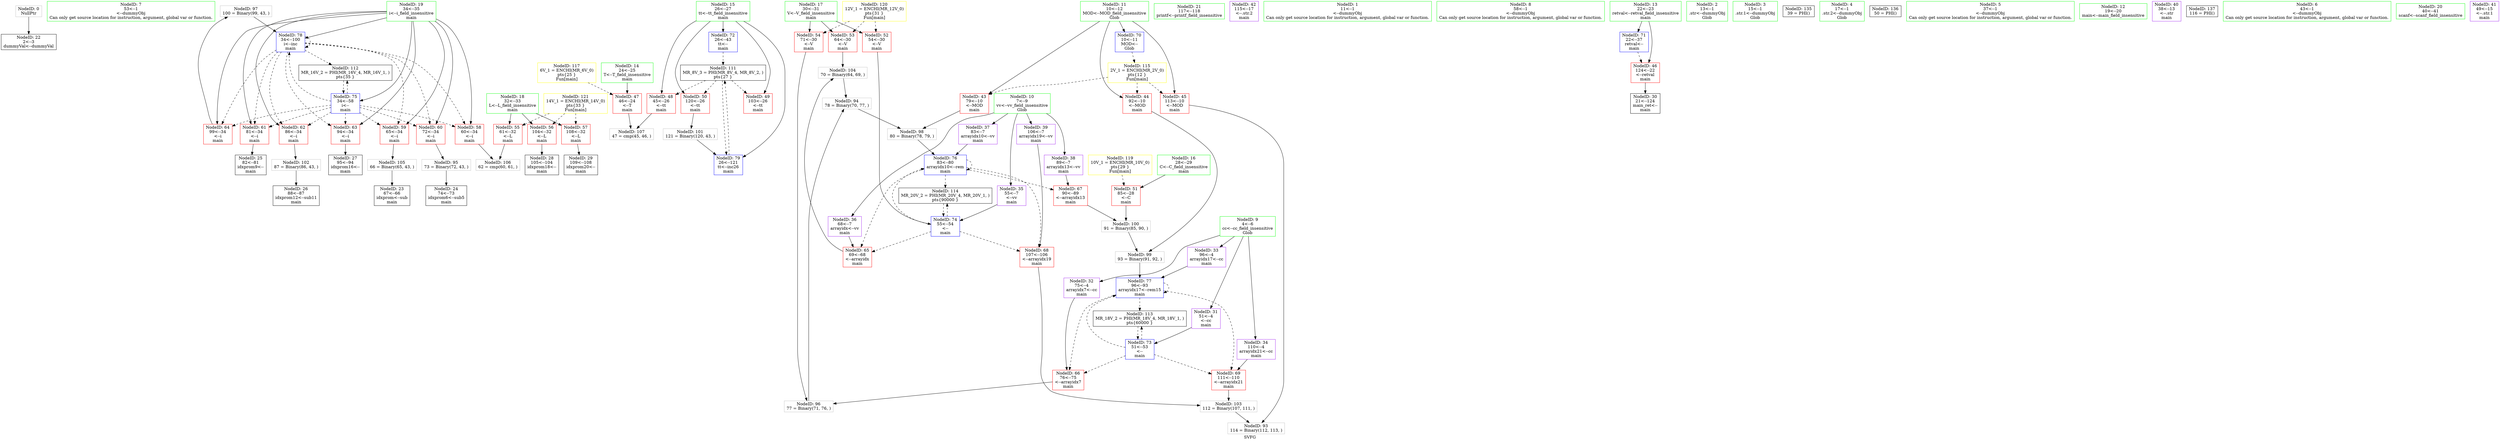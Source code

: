 digraph "SVFG" {
	label="SVFG";

	Node0x5603b0f00250 [shape=record,color=grey,label="{NodeID: 0\nNullPtr}"];
	Node0x5603b0f00250 -> Node0x5603b0f13e00[style=solid];
	Node0x5603b0f00400 [shape=record,color=green,label="{NodeID: 7\n53\<--1\n\<--dummyObj\nCan only get source location for instruction, argument, global var or function.}"];
	Node0x5603b0f15590 [shape=record,color=grey,label="{NodeID: 97\n100 = Binary(99, 43, )\n}"];
	Node0x5603b0f15590 -> Node0x5603b0f17c00[style=solid];
	Node0x5603b0f13720 [shape=record,color=green,label="{NodeID: 14\n24\<--25\nT\<--T_field_insensitive\nmain\n}"];
	Node0x5603b0f13720 -> Node0x5603b0f15280[style=solid];
	Node0x5603b0f19ff0 [shape=record,color=grey,label="{NodeID: 104\n70 = Binary(64, 69, )\n}"];
	Node0x5603b0f19ff0 -> Node0x5603b0f188e0[style=solid];
	Node0x5603b0f13d00 [shape=record,color=green,label="{NodeID: 21\n117\<--118\nprintf\<--printf_field_insensitive\n}"];
	Node0x5603b0f1f160 [shape=record,color=black,label="{NodeID: 111\nMR_8V_3 = PHI(MR_8V_4, MR_8V_2, )\npts\{27 \}\n}"];
	Node0x5603b0f1f160 -> Node0x5603b0f16370[style=dashed];
	Node0x5603b0f1f160 -> Node0x5603b0f16440[style=dashed];
	Node0x5603b0f1f160 -> Node0x5603b0f16510[style=dashed];
	Node0x5603b0f1f160 -> Node0x5603b0f17cd0[style=dashed];
	Node0x5603b0f14310 [shape=record,color=black,label="{NodeID: 28\n105\<--104\nidxprom18\<--\nmain\n}"];
	Node0x5603b0f148c0 [shape=record,color=purple,label="{NodeID: 35\n55\<--7\n\<--vv\nmain\n}"];
	Node0x5603b0f148c0 -> Node0x5603b0f178c0[style=solid];
	Node0x5603b0f14e70 [shape=record,color=purple,label="{NodeID: 42\n115\<--17\n\<--.str.2\nmain\n}"];
	Node0x5603b0f16440 [shape=record,color=red,label="{NodeID: 49\n103\<--26\n\<--tt\nmain\n}"];
	Node0x5603b0f169f0 [shape=record,color=red,label="{NodeID: 56\n104\<--32\n\<--L\nmain\n}"];
	Node0x5603b0f169f0 -> Node0x5603b0f14310[style=solid];
	Node0x5603b0f16fa0 [shape=record,color=red,label="{NodeID: 63\n94\<--34\n\<--i\nmain\n}"];
	Node0x5603b0f16fa0 -> Node0x5603b0f14240[style=solid];
	Node0x5603b0f17550 [shape=record,color=blue,label="{NodeID: 70\n10\<--11\nMOD\<--\nGlob }"];
	Node0x5603b0f17550 -> Node0x5603b0f20560[style=dashed];
	Node0x5603b0f17b30 [shape=record,color=blue,label="{NodeID: 77\n96\<--93\narrayidx17\<--rem15\nmain\n}"];
	Node0x5603b0f17b30 -> Node0x5603b0f17210[style=dashed];
	Node0x5603b0f17b30 -> Node0x5603b0f17480[style=dashed];
	Node0x5603b0f17b30 -> Node0x5603b0f17b30[style=dashed];
	Node0x5603b0f17b30 -> Node0x5603b0f1fb60[style=dashed];
	Node0x5603b0efeff0 [shape=record,color=green,label="{NodeID: 1\n11\<--1\n\<--dummyObj\nCan only get source location for instruction, argument, global var or function.}"];
	Node0x5603b0f00490 [shape=record,color=green,label="{NodeID: 8\n58\<--1\n\<--dummyObj\nCan only get source location for instruction, argument, global var or function.}"];
	Node0x5603b0f15710 [shape=record,color=grey,label="{NodeID: 98\n80 = Binary(78, 79, )\n}"];
	Node0x5603b0f15710 -> Node0x5603b0f17a60[style=solid];
	Node0x5603b0f137f0 [shape=record,color=green,label="{NodeID: 15\n26\<--27\ntt\<--tt_field_insensitive\nmain\n}"];
	Node0x5603b0f137f0 -> Node0x5603b0f16370[style=solid];
	Node0x5603b0f137f0 -> Node0x5603b0f16440[style=solid];
	Node0x5603b0f137f0 -> Node0x5603b0f16510[style=solid];
	Node0x5603b0f137f0 -> Node0x5603b0f17720[style=solid];
	Node0x5603b0f137f0 -> Node0x5603b0f17cd0[style=solid];
	Node0x5603b0f1a170 [shape=record,color=grey,label="{NodeID: 105\n66 = Binary(65, 43, )\n}"];
	Node0x5603b0f1a170 -> Node0x5603b0f13f00[style=solid];
	Node0x5603b0f13e00 [shape=record,color=black,label="{NodeID: 22\n2\<--3\ndummyVal\<--dummyVal\n}"];
	Node0x5603b0f1f660 [shape=record,color=black,label="{NodeID: 112\nMR_16V_2 = PHI(MR_16V_4, MR_16V_1, )\npts\{35 \}\n}"];
	Node0x5603b0f1f660 -> Node0x5603b0f17990[style=dashed];
	Node0x5603b0f143e0 [shape=record,color=black,label="{NodeID: 29\n109\<--108\nidxprom20\<--\nmain\n}"];
	Node0x5603b0f21320 [shape=record,color=yellow,style=double,label="{NodeID: 119\n10V_1 = ENCHI(MR_10V_0)\npts\{29 \}\nFun[main]}"];
	Node0x5603b0f21320 -> Node0x5603b0f165e0[style=dashed];
	Node0x5603b0f14990 [shape=record,color=purple,label="{NodeID: 36\n68\<--7\narrayidx\<--vv\nmain\n}"];
	Node0x5603b0f14990 -> Node0x5603b0f17140[style=solid];
	Node0x5603b0f14f40 [shape=record,color=red,label="{NodeID: 43\n79\<--10\n\<--MOD\nmain\n}"];
	Node0x5603b0f14f40 -> Node0x5603b0f15710[style=solid];
	Node0x5603b0f16510 [shape=record,color=red,label="{NodeID: 50\n120\<--26\n\<--tt\nmain\n}"];
	Node0x5603b0f16510 -> Node0x5603b0f19b70[style=solid];
	Node0x5603b0f16ac0 [shape=record,color=red,label="{NodeID: 57\n108\<--32\n\<--L\nmain\n}"];
	Node0x5603b0f16ac0 -> Node0x5603b0f143e0[style=solid];
	Node0x5603b0f17070 [shape=record,color=red,label="{NodeID: 64\n99\<--34\n\<--i\nmain\n}"];
	Node0x5603b0f17070 -> Node0x5603b0f15590[style=solid];
	Node0x5603b0f17650 [shape=record,color=blue,label="{NodeID: 71\n22\<--37\nretval\<--\nmain\n}"];
	Node0x5603b0f17650 -> Node0x5603b0f151b0[style=dashed];
	Node0x5603b0f17c00 [shape=record,color=blue,label="{NodeID: 78\n34\<--100\ni\<--inc\nmain\n}"];
	Node0x5603b0f17c00 -> Node0x5603b0f16b90[style=dashed];
	Node0x5603b0f17c00 -> Node0x5603b0f16c60[style=dashed];
	Node0x5603b0f17c00 -> Node0x5603b0f16d30[style=dashed];
	Node0x5603b0f17c00 -> Node0x5603b0f16e00[style=dashed];
	Node0x5603b0f17c00 -> Node0x5603b0f16ed0[style=dashed];
	Node0x5603b0f17c00 -> Node0x5603b0f16fa0[style=dashed];
	Node0x5603b0f17c00 -> Node0x5603b0f17070[style=dashed];
	Node0x5603b0f17c00 -> Node0x5603b0f17c00[style=dashed];
	Node0x5603b0f17c00 -> Node0x5603b0f1f660[style=dashed];
	Node0x5603b0eff4c0 [shape=record,color=green,label="{NodeID: 2\n13\<--1\n.str\<--dummyObj\nGlob }"];
	Node0x5603b0f12b40 [shape=record,color=green,label="{NodeID: 9\n4\<--6\ncc\<--cc_field_insensitive\nGlob }"];
	Node0x5603b0f12b40 -> Node0x5603b0f14580[style=solid];
	Node0x5603b0f12b40 -> Node0x5603b0f14650[style=solid];
	Node0x5603b0f12b40 -> Node0x5603b0f14720[style=solid];
	Node0x5603b0f12b40 -> Node0x5603b0f147f0[style=solid];
	Node0x5603b0f15890 [shape=record,color=grey,label="{NodeID: 99\n93 = Binary(91, 92, )\n}"];
	Node0x5603b0f15890 -> Node0x5603b0f17b30[style=solid];
	Node0x5603b0f138c0 [shape=record,color=green,label="{NodeID: 16\n28\<--29\nC\<--C_field_insensitive\nmain\n}"];
	Node0x5603b0f138c0 -> Node0x5603b0f165e0[style=solid];
	Node0x5603b0f1a2f0 [shape=record,color=grey,label="{NodeID: 106\n62 = cmp(60, 61, )\n}"];
	Node0x5603b0f13f00 [shape=record,color=black,label="{NodeID: 23\n67\<--66\nidxprom\<--sub\nmain\n}"];
	Node0x5603b0f1fb60 [shape=record,color=black,label="{NodeID: 113\nMR_18V_2 = PHI(MR_18V_4, MR_18V_1, )\npts\{60000 \}\n}"];
	Node0x5603b0f1fb60 -> Node0x5603b0f177f0[style=dashed];
	Node0x5603b0f144b0 [shape=record,color=black,label="{NodeID: 30\n21\<--124\nmain_ret\<--\nmain\n}"];
	Node0x5603b0f21400 [shape=record,color=yellow,style=double,label="{NodeID: 120\n12V_1 = ENCHI(MR_12V_0)\npts\{31 \}\nFun[main]}"];
	Node0x5603b0f21400 -> Node0x5603b0f166b0[style=dashed];
	Node0x5603b0f21400 -> Node0x5603b0f16780[style=dashed];
	Node0x5603b0f21400 -> Node0x5603b0f16850[style=dashed];
	Node0x5603b0f14a60 [shape=record,color=purple,label="{NodeID: 37\n83\<--7\narrayidx10\<--vv\nmain\n}"];
	Node0x5603b0f14a60 -> Node0x5603b0f17a60[style=solid];
	Node0x5603b0f15010 [shape=record,color=red,label="{NodeID: 44\n92\<--10\n\<--MOD\nmain\n}"];
	Node0x5603b0f15010 -> Node0x5603b0f15890[style=solid];
	Node0x5603b0f165e0 [shape=record,color=red,label="{NodeID: 51\n85\<--28\n\<--C\nmain\n}"];
	Node0x5603b0f165e0 -> Node0x5603b0f15a10[style=solid];
	Node0x5603b0f16b90 [shape=record,color=red,label="{NodeID: 58\n60\<--34\n\<--i\nmain\n}"];
	Node0x5603b0f16b90 -> Node0x5603b0f1a2f0[style=solid];
	Node0x5603b0f17140 [shape=record,color=red,label="{NodeID: 65\n69\<--68\n\<--arrayidx\nmain\n}"];
	Node0x5603b0f17140 -> Node0x5603b0f19ff0[style=solid];
	Node0x5603b0f17720 [shape=record,color=blue,label="{NodeID: 72\n26\<--43\ntt\<--\nmain\n}"];
	Node0x5603b0f17720 -> Node0x5603b0f1f160[style=dashed];
	Node0x5603b0f17cd0 [shape=record,color=blue,label="{NodeID: 79\n26\<--121\ntt\<--inc26\nmain\n}"];
	Node0x5603b0f17cd0 -> Node0x5603b0f1f160[style=dashed];
	Node0x5603b0f12800 [shape=record,color=green,label="{NodeID: 3\n15\<--1\n.str.1\<--dummyObj\nGlob }"];
	Node0x5603b0f18760 [shape=record,color=grey,label="{NodeID: 93\n114 = Binary(112, 113, )\n}"];
	Node0x5603b0f12c40 [shape=record,color=green,label="{NodeID: 10\n7\<--9\nvv\<--vv_field_insensitive\nGlob }"];
	Node0x5603b0f12c40 -> Node0x5603b0f148c0[style=solid];
	Node0x5603b0f12c40 -> Node0x5603b0f14990[style=solid];
	Node0x5603b0f12c40 -> Node0x5603b0f14a60[style=solid];
	Node0x5603b0f12c40 -> Node0x5603b0f14b30[style=solid];
	Node0x5603b0f12c40 -> Node0x5603b0f14c00[style=solid];
	Node0x5603b0f15a10 [shape=record,color=grey,label="{NodeID: 100\n91 = Binary(85, 90, )\n}"];
	Node0x5603b0f15a10 -> Node0x5603b0f15890[style=solid];
	Node0x5603b0f13990 [shape=record,color=green,label="{NodeID: 17\n30\<--31\nV\<--V_field_insensitive\nmain\n}"];
	Node0x5603b0f13990 -> Node0x5603b0f166b0[style=solid];
	Node0x5603b0f13990 -> Node0x5603b0f16780[style=solid];
	Node0x5603b0f13990 -> Node0x5603b0f16850[style=solid];
	Node0x5603b0f1a470 [shape=record,color=grey,label="{NodeID: 107\n47 = cmp(45, 46, )\n}"];
	Node0x5603b0f13fd0 [shape=record,color=black,label="{NodeID: 24\n74\<--73\nidxprom6\<--sub5\nmain\n}"];
	Node0x5603b0f20060 [shape=record,color=black,label="{NodeID: 114\nMR_20V_2 = PHI(MR_20V_4, MR_20V_1, )\npts\{90000 \}\n}"];
	Node0x5603b0f20060 -> Node0x5603b0f178c0[style=dashed];
	Node0x5603b0f14580 [shape=record,color=purple,label="{NodeID: 31\n51\<--4\n\<--cc\nmain\n}"];
	Node0x5603b0f14580 -> Node0x5603b0f177f0[style=solid];
	Node0x5603b0f214e0 [shape=record,color=yellow,style=double,label="{NodeID: 121\n14V_1 = ENCHI(MR_14V_0)\npts\{33 \}\nFun[main]}"];
	Node0x5603b0f214e0 -> Node0x5603b0f16920[style=dashed];
	Node0x5603b0f214e0 -> Node0x5603b0f169f0[style=dashed];
	Node0x5603b0f214e0 -> Node0x5603b0f16ac0[style=dashed];
	Node0x5603b0f14b30 [shape=record,color=purple,label="{NodeID: 38\n89\<--7\narrayidx13\<--vv\nmain\n}"];
	Node0x5603b0f14b30 -> Node0x5603b0f172e0[style=solid];
	Node0x5603b0f150e0 [shape=record,color=red,label="{NodeID: 45\n113\<--10\n\<--MOD\nmain\n}"];
	Node0x5603b0f150e0 -> Node0x5603b0f18760[style=solid];
	Node0x5603b0f273b0 [shape=record,color=black,label="{NodeID: 135\n39 = PHI()\n}"];
	Node0x5603b0f166b0 [shape=record,color=red,label="{NodeID: 52\n54\<--30\n\<--V\nmain\n}"];
	Node0x5603b0f166b0 -> Node0x5603b0f178c0[style=solid];
	Node0x5603b0f16c60 [shape=record,color=red,label="{NodeID: 59\n65\<--34\n\<--i\nmain\n}"];
	Node0x5603b0f16c60 -> Node0x5603b0f1a170[style=solid];
	Node0x5603b0f17210 [shape=record,color=red,label="{NodeID: 66\n76\<--75\n\<--arrayidx7\nmain\n}"];
	Node0x5603b0f17210 -> Node0x5603b0f15410[style=solid];
	Node0x5603b0f177f0 [shape=record,color=blue,label="{NodeID: 73\n51\<--53\n\<--\nmain\n}"];
	Node0x5603b0f177f0 -> Node0x5603b0f17210[style=dashed];
	Node0x5603b0f177f0 -> Node0x5603b0f17480[style=dashed];
	Node0x5603b0f177f0 -> Node0x5603b0f17b30[style=dashed];
	Node0x5603b0f177f0 -> Node0x5603b0f1fb60[style=dashed];
	Node0x5603b0f12890 [shape=record,color=green,label="{NodeID: 4\n17\<--1\n.str.2\<--dummyObj\nGlob }"];
	Node0x5603b0f188e0 [shape=record,color=grey,label="{NodeID: 94\n78 = Binary(70, 77, )\n}"];
	Node0x5603b0f188e0 -> Node0x5603b0f15710[style=solid];
	Node0x5603b0f13530 [shape=record,color=green,label="{NodeID: 11\n10\<--12\nMOD\<--MOD_field_insensitive\nGlob }"];
	Node0x5603b0f13530 -> Node0x5603b0f14f40[style=solid];
	Node0x5603b0f13530 -> Node0x5603b0f15010[style=solid];
	Node0x5603b0f13530 -> Node0x5603b0f150e0[style=solid];
	Node0x5603b0f13530 -> Node0x5603b0f17550[style=solid];
	Node0x5603b0f19b70 [shape=record,color=grey,label="{NodeID: 101\n121 = Binary(120, 43, )\n}"];
	Node0x5603b0f19b70 -> Node0x5603b0f17cd0[style=solid];
	Node0x5603b0f13a60 [shape=record,color=green,label="{NodeID: 18\n32\<--33\nL\<--L_field_insensitive\nmain\n}"];
	Node0x5603b0f13a60 -> Node0x5603b0f16920[style=solid];
	Node0x5603b0f13a60 -> Node0x5603b0f169f0[style=solid];
	Node0x5603b0f13a60 -> Node0x5603b0f16ac0[style=solid];
	Node0x5603b0f140a0 [shape=record,color=black,label="{NodeID: 25\n82\<--81\nidxprom9\<--\nmain\n}"];
	Node0x5603b0f20560 [shape=record,color=yellow,style=double,label="{NodeID: 115\n2V_1 = ENCHI(MR_2V_0)\npts\{12 \}\nFun[main]}"];
	Node0x5603b0f20560 -> Node0x5603b0f14f40[style=dashed];
	Node0x5603b0f20560 -> Node0x5603b0f15010[style=dashed];
	Node0x5603b0f20560 -> Node0x5603b0f150e0[style=dashed];
	Node0x5603b0f14650 [shape=record,color=purple,label="{NodeID: 32\n75\<--4\narrayidx7\<--cc\nmain\n}"];
	Node0x5603b0f14650 -> Node0x5603b0f17210[style=solid];
	Node0x5603b0f14c00 [shape=record,color=purple,label="{NodeID: 39\n106\<--7\narrayidx19\<--vv\nmain\n}"];
	Node0x5603b0f14c00 -> Node0x5603b0f173b0[style=solid];
	Node0x5603b0f151b0 [shape=record,color=red,label="{NodeID: 46\n124\<--22\n\<--retval\nmain\n}"];
	Node0x5603b0f151b0 -> Node0x5603b0f144b0[style=solid];
	Node0x5603b0f274b0 [shape=record,color=black,label="{NodeID: 136\n50 = PHI()\n}"];
	Node0x5603b0f16780 [shape=record,color=red,label="{NodeID: 53\n64\<--30\n\<--V\nmain\n}"];
	Node0x5603b0f16780 -> Node0x5603b0f19ff0[style=solid];
	Node0x5603b0f16d30 [shape=record,color=red,label="{NodeID: 60\n72\<--34\n\<--i\nmain\n}"];
	Node0x5603b0f16d30 -> Node0x5603b0f18a60[style=solid];
	Node0x5603b0f172e0 [shape=record,color=red,label="{NodeID: 67\n90\<--89\n\<--arrayidx13\nmain\n}"];
	Node0x5603b0f172e0 -> Node0x5603b0f15a10[style=solid];
	Node0x5603b0f178c0 [shape=record,color=blue,label="{NodeID: 74\n55\<--54\n\<--\nmain\n}"];
	Node0x5603b0f178c0 -> Node0x5603b0f17140[style=dashed];
	Node0x5603b0f178c0 -> Node0x5603b0f173b0[style=dashed];
	Node0x5603b0f178c0 -> Node0x5603b0f17a60[style=dashed];
	Node0x5603b0f178c0 -> Node0x5603b0f20060[style=dashed];
	Node0x5603b0f002e0 [shape=record,color=green,label="{NodeID: 5\n37\<--1\n\<--dummyObj\nCan only get source location for instruction, argument, global var or function.}"];
	Node0x5603b0f18a60 [shape=record,color=grey,label="{NodeID: 95\n73 = Binary(72, 43, )\n}"];
	Node0x5603b0f18a60 -> Node0x5603b0f13fd0[style=solid];
	Node0x5603b0f135c0 [shape=record,color=green,label="{NodeID: 12\n19\<--20\nmain\<--main_field_insensitive\n}"];
	Node0x5603b0f19cf0 [shape=record,color=grey,label="{NodeID: 102\n87 = Binary(86, 43, )\n}"];
	Node0x5603b0f19cf0 -> Node0x5603b0f14170[style=solid];
	Node0x5603b0f13b30 [shape=record,color=green,label="{NodeID: 19\n34\<--35\ni\<--i_field_insensitive\nmain\n}"];
	Node0x5603b0f13b30 -> Node0x5603b0f16b90[style=solid];
	Node0x5603b0f13b30 -> Node0x5603b0f16c60[style=solid];
	Node0x5603b0f13b30 -> Node0x5603b0f16d30[style=solid];
	Node0x5603b0f13b30 -> Node0x5603b0f16e00[style=solid];
	Node0x5603b0f13b30 -> Node0x5603b0f16ed0[style=solid];
	Node0x5603b0f13b30 -> Node0x5603b0f16fa0[style=solid];
	Node0x5603b0f13b30 -> Node0x5603b0f17070[style=solid];
	Node0x5603b0f13b30 -> Node0x5603b0f17990[style=solid];
	Node0x5603b0f13b30 -> Node0x5603b0f17c00[style=solid];
	Node0x5603b0f14170 [shape=record,color=black,label="{NodeID: 26\n88\<--87\nidxprom12\<--sub11\nmain\n}"];
	Node0x5603b0f14720 [shape=record,color=purple,label="{NodeID: 33\n96\<--4\narrayidx17\<--cc\nmain\n}"];
	Node0x5603b0f14720 -> Node0x5603b0f17b30[style=solid];
	Node0x5603b0f14cd0 [shape=record,color=purple,label="{NodeID: 40\n38\<--13\n\<--.str\nmain\n}"];
	Node0x5603b0f15280 [shape=record,color=red,label="{NodeID: 47\n46\<--24\n\<--T\nmain\n}"];
	Node0x5603b0f15280 -> Node0x5603b0f1a470[style=solid];
	Node0x5603b0f275b0 [shape=record,color=black,label="{NodeID: 137\n116 = PHI()\n}"];
	Node0x5603b0f16850 [shape=record,color=red,label="{NodeID: 54\n71\<--30\n\<--V\nmain\n}"];
	Node0x5603b0f16850 -> Node0x5603b0f15410[style=solid];
	Node0x5603b0f16e00 [shape=record,color=red,label="{NodeID: 61\n81\<--34\n\<--i\nmain\n}"];
	Node0x5603b0f16e00 -> Node0x5603b0f140a0[style=solid];
	Node0x5603b0f173b0 [shape=record,color=red,label="{NodeID: 68\n107\<--106\n\<--arrayidx19\nmain\n}"];
	Node0x5603b0f173b0 -> Node0x5603b0f19e70[style=solid];
	Node0x5603b0f17990 [shape=record,color=blue,label="{NodeID: 75\n34\<--58\ni\<--\nmain\n}"];
	Node0x5603b0f17990 -> Node0x5603b0f16b90[style=dashed];
	Node0x5603b0f17990 -> Node0x5603b0f16c60[style=dashed];
	Node0x5603b0f17990 -> Node0x5603b0f16d30[style=dashed];
	Node0x5603b0f17990 -> Node0x5603b0f16e00[style=dashed];
	Node0x5603b0f17990 -> Node0x5603b0f16ed0[style=dashed];
	Node0x5603b0f17990 -> Node0x5603b0f16fa0[style=dashed];
	Node0x5603b0f17990 -> Node0x5603b0f17070[style=dashed];
	Node0x5603b0f17990 -> Node0x5603b0f17c00[style=dashed];
	Node0x5603b0f17990 -> Node0x5603b0f1f660[style=dashed];
	Node0x5603b0f00370 [shape=record,color=green,label="{NodeID: 6\n43\<--1\n\<--dummyObj\nCan only get source location for instruction, argument, global var or function.}"];
	Node0x5603b0f15410 [shape=record,color=grey,label="{NodeID: 96\n77 = Binary(71, 76, )\n}"];
	Node0x5603b0f15410 -> Node0x5603b0f188e0[style=solid];
	Node0x5603b0f13650 [shape=record,color=green,label="{NodeID: 13\n22\<--23\nretval\<--retval_field_insensitive\nmain\n}"];
	Node0x5603b0f13650 -> Node0x5603b0f151b0[style=solid];
	Node0x5603b0f13650 -> Node0x5603b0f17650[style=solid];
	Node0x5603b0f19e70 [shape=record,color=grey,label="{NodeID: 103\n112 = Binary(107, 111, )\n}"];
	Node0x5603b0f19e70 -> Node0x5603b0f18760[style=solid];
	Node0x5603b0f13c00 [shape=record,color=green,label="{NodeID: 20\n40\<--41\nscanf\<--scanf_field_insensitive\n}"];
	Node0x5603b0f14240 [shape=record,color=black,label="{NodeID: 27\n95\<--94\nidxprom16\<--\nmain\n}"];
	Node0x5603b0f21160 [shape=record,color=yellow,style=double,label="{NodeID: 117\n6V_1 = ENCHI(MR_6V_0)\npts\{25 \}\nFun[main]}"];
	Node0x5603b0f21160 -> Node0x5603b0f15280[style=dashed];
	Node0x5603b0f147f0 [shape=record,color=purple,label="{NodeID: 34\n110\<--4\narrayidx21\<--cc\nmain\n}"];
	Node0x5603b0f147f0 -> Node0x5603b0f17480[style=solid];
	Node0x5603b0f14da0 [shape=record,color=purple,label="{NodeID: 41\n49\<--15\n\<--.str.1\nmain\n}"];
	Node0x5603b0f16370 [shape=record,color=red,label="{NodeID: 48\n45\<--26\n\<--tt\nmain\n}"];
	Node0x5603b0f16370 -> Node0x5603b0f1a470[style=solid];
	Node0x5603b0f16920 [shape=record,color=red,label="{NodeID: 55\n61\<--32\n\<--L\nmain\n}"];
	Node0x5603b0f16920 -> Node0x5603b0f1a2f0[style=solid];
	Node0x5603b0f16ed0 [shape=record,color=red,label="{NodeID: 62\n86\<--34\n\<--i\nmain\n}"];
	Node0x5603b0f16ed0 -> Node0x5603b0f19cf0[style=solid];
	Node0x5603b0f17480 [shape=record,color=red,label="{NodeID: 69\n111\<--110\n\<--arrayidx21\nmain\n}"];
	Node0x5603b0f17480 -> Node0x5603b0f19e70[style=solid];
	Node0x5603b0f17a60 [shape=record,color=blue,label="{NodeID: 76\n83\<--80\narrayidx10\<--rem\nmain\n}"];
	Node0x5603b0f17a60 -> Node0x5603b0f17140[style=dashed];
	Node0x5603b0f17a60 -> Node0x5603b0f172e0[style=dashed];
	Node0x5603b0f17a60 -> Node0x5603b0f173b0[style=dashed];
	Node0x5603b0f17a60 -> Node0x5603b0f17a60[style=dashed];
	Node0x5603b0f17a60 -> Node0x5603b0f20060[style=dashed];
}
